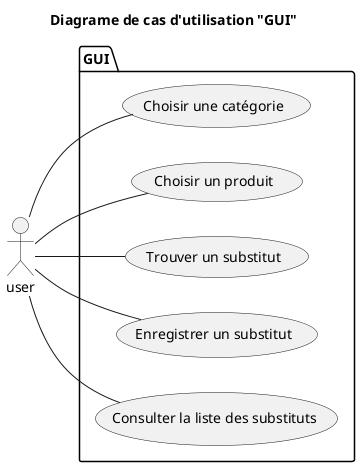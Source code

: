 @startuml 02_uc_gui
title Diagrame de cas d'utilisation "GUI"

package GUI{
    left to right direction
    (Choisir une catégorie) as SELECT_CTG
    (Choisir un produit) as SELECT_PRODUCT
    (Trouver un substitut) as FIND_SUBST
    (Enregistrer un substitut) AS SET_SUBST
    (Consulter la liste des substituts) as SHOW_FAV

}

actor user

user -- SELECT_CTG
user -- SELECT_PRODUCT
user -- FIND_SUBST
user -- SET_SUBST
user -- SHOW_FAV

@enduml